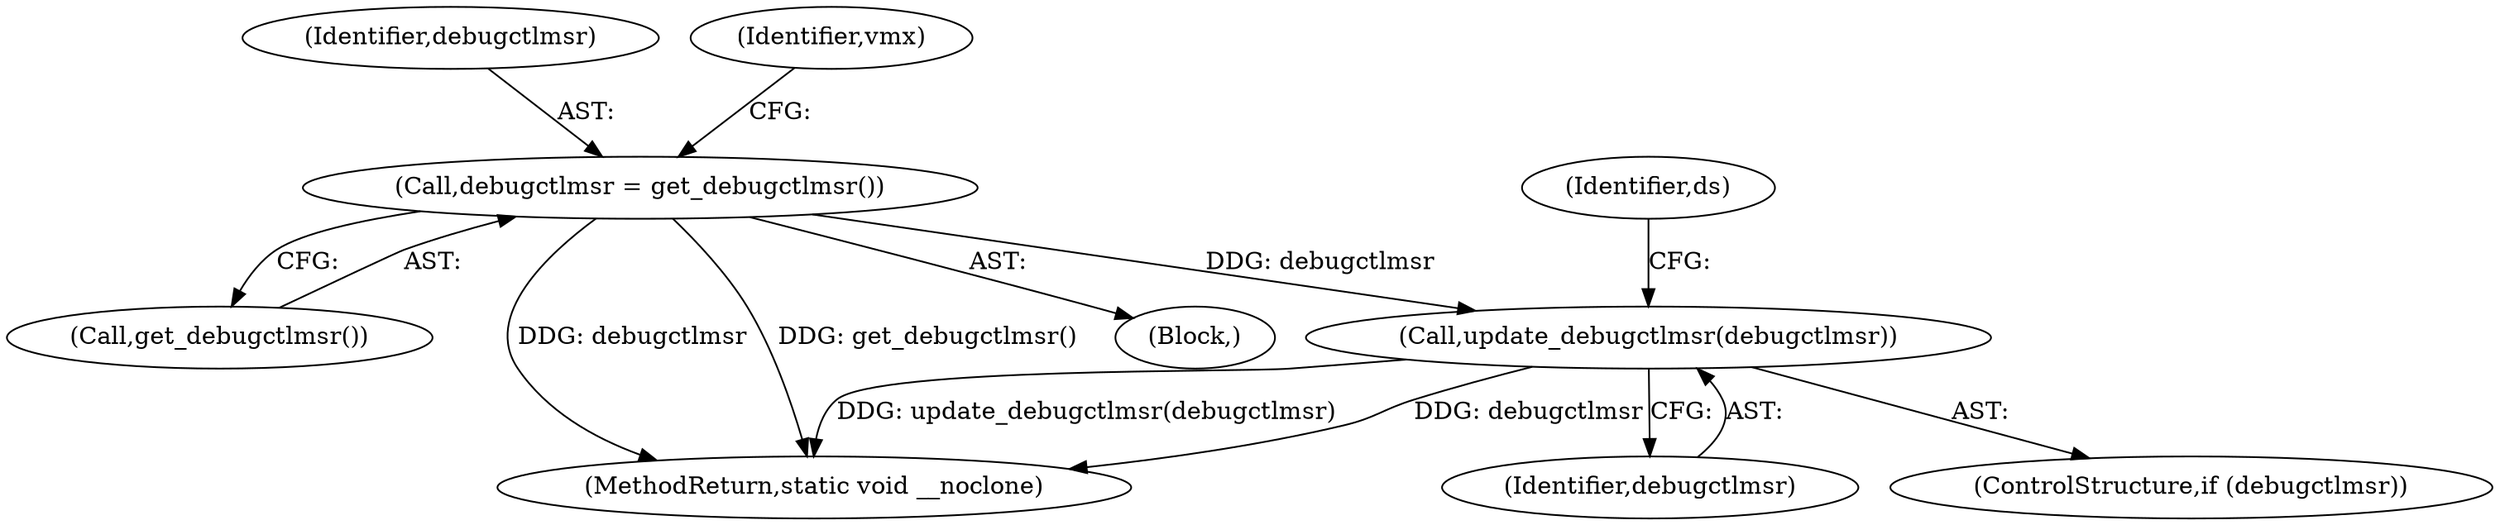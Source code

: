 digraph "0_linux_d974baa398f34393db76be45f7d4d04fbdbb4a0a_0@API" {
"1000261" [label="(Call,update_debugctlmsr(debugctlmsr))"];
"1000247" [label="(Call,debugctlmsr = get_debugctlmsr())"];
"1000249" [label="(Call,get_debugctlmsr())"];
"1000248" [label="(Identifier,debugctlmsr)"];
"1000261" [label="(Call,update_debugctlmsr(debugctlmsr))"];
"1000247" [label="(Call,debugctlmsr = get_debugctlmsr())"];
"1000259" [label="(ControlStructure,if (debugctlmsr))"];
"1000353" [label="(MethodReturn,static void __noclone)"];
"1000262" [label="(Identifier,debugctlmsr)"];
"1000116" [label="(Block,)"];
"1000252" [label="(Identifier,vmx)"];
"1000264" [label="(Identifier,ds)"];
"1000261" -> "1000259"  [label="AST: "];
"1000261" -> "1000262"  [label="CFG: "];
"1000262" -> "1000261"  [label="AST: "];
"1000264" -> "1000261"  [label="CFG: "];
"1000261" -> "1000353"  [label="DDG: debugctlmsr"];
"1000261" -> "1000353"  [label="DDG: update_debugctlmsr(debugctlmsr)"];
"1000247" -> "1000261"  [label="DDG: debugctlmsr"];
"1000247" -> "1000116"  [label="AST: "];
"1000247" -> "1000249"  [label="CFG: "];
"1000248" -> "1000247"  [label="AST: "];
"1000249" -> "1000247"  [label="AST: "];
"1000252" -> "1000247"  [label="CFG: "];
"1000247" -> "1000353"  [label="DDG: debugctlmsr"];
"1000247" -> "1000353"  [label="DDG: get_debugctlmsr()"];
}

